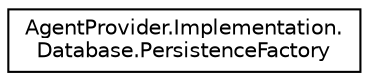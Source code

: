 digraph "Graphical Class Hierarchy"
{
  edge [fontname="Helvetica",fontsize="10",labelfontname="Helvetica",labelfontsize="10"];
  node [fontname="Helvetica",fontsize="10",shape=record];
  rankdir="LR";
  Node1 [label="AgentProvider.Implementation.\lDatabase.PersistenceFactory",height=0.2,width=0.4,color="black", fillcolor="white", style="filled",URL="$class_agent_provider_1_1_implementation_1_1_database_1_1_persistence_factory.html"];
}
